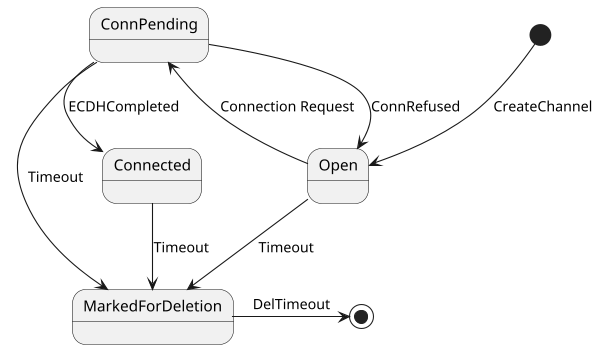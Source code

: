 @startuml
scale 600 width
[*] --> Open : CreateChannel
Open --> ConnPending : Connection Request
ConnPending --> Connected : ECDHCompleted
ConnPending -> Open : ConnRefused

Open --> MarkedForDeletion : Timeout
Connected --> MarkedForDeletion : Timeout
ConnPending ---> MarkedForDeletion : Timeout

MarkedForDeletion -> [*] : DelTimeout
@enduml